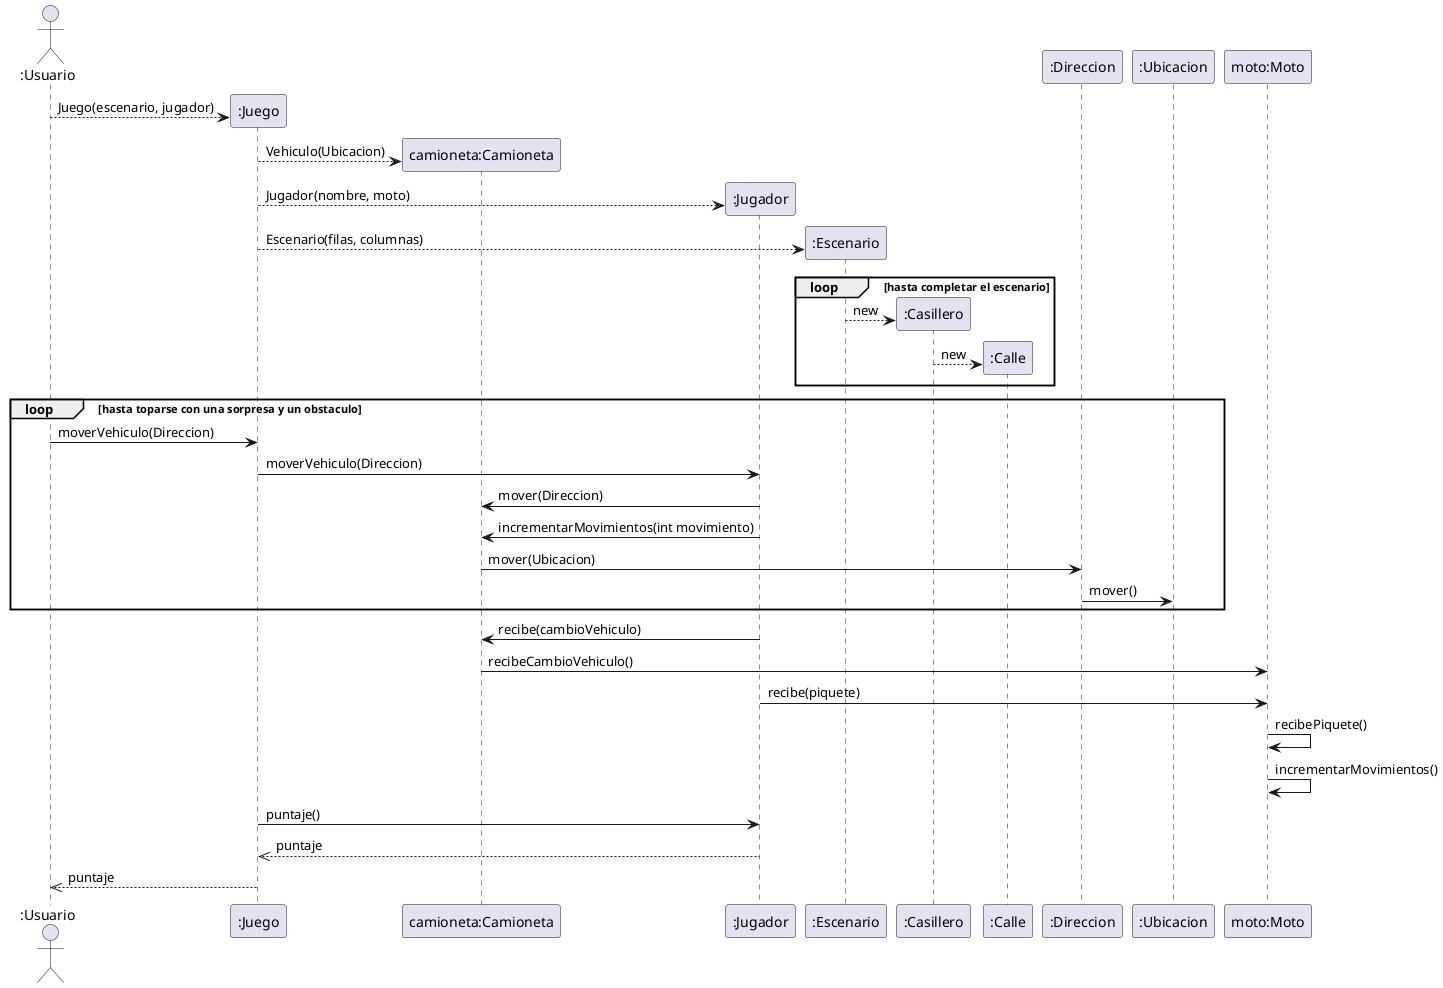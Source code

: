@startuml
'https://plantuml.com/sequence-diagram
actor ":Usuario"
create ":Juego"
":Usuario" --> ":Juego" : Juego(escenario, jugador)

create "camioneta:Camioneta"
":Juego" --> "camioneta:Camioneta" : Vehiculo(Ubicacion)

create ":Jugador"
":Juego" --> ":Jugador" : Jugador(nombre, moto)

create ":Escenario"
":Juego" --> ":Escenario" : Escenario(filas, columnas)

loop hasta completar el escenario
create ":Casillero"
":Escenario" --> ":Casillero" : new

create ":Calle"
":Casillero" --> ":Calle" : new
end

loop hasta toparse con una sorpresa y un obstaculo
":Usuario" -> ":Juego" : moverVehiculo(Direccion)
":Juego" -> ":Jugador" : moverVehiculo(Direccion)

":Jugador" -> "camioneta:Camioneta" : mover(Direccion)
":Jugador" -> "camioneta:Camioneta" : incrementarMovimientos(int movimiento)

"camioneta:Camioneta" -> ":Direccion" : mover(Ubicacion)
":Direccion" -> ":Ubicacion" : mover()
end

":Jugador" -> "camioneta:Camioneta" : recibe(cambioVehiculo)
"camioneta:Camioneta" -> "moto:Moto" : recibeCambioVehiculo()

":Jugador" -> "moto:Moto" : recibe(piquete)
"moto:Moto" -> "moto:Moto" : recibePiquete()
"moto:Moto" -> "moto:Moto" : incrementarMovimientos()



":Juego" -> ":Jugador" : puntaje()
":Jugador" -->> ":Juego" : puntaje

":Juego" -->> ":Usuario" : puntaje
@enduml